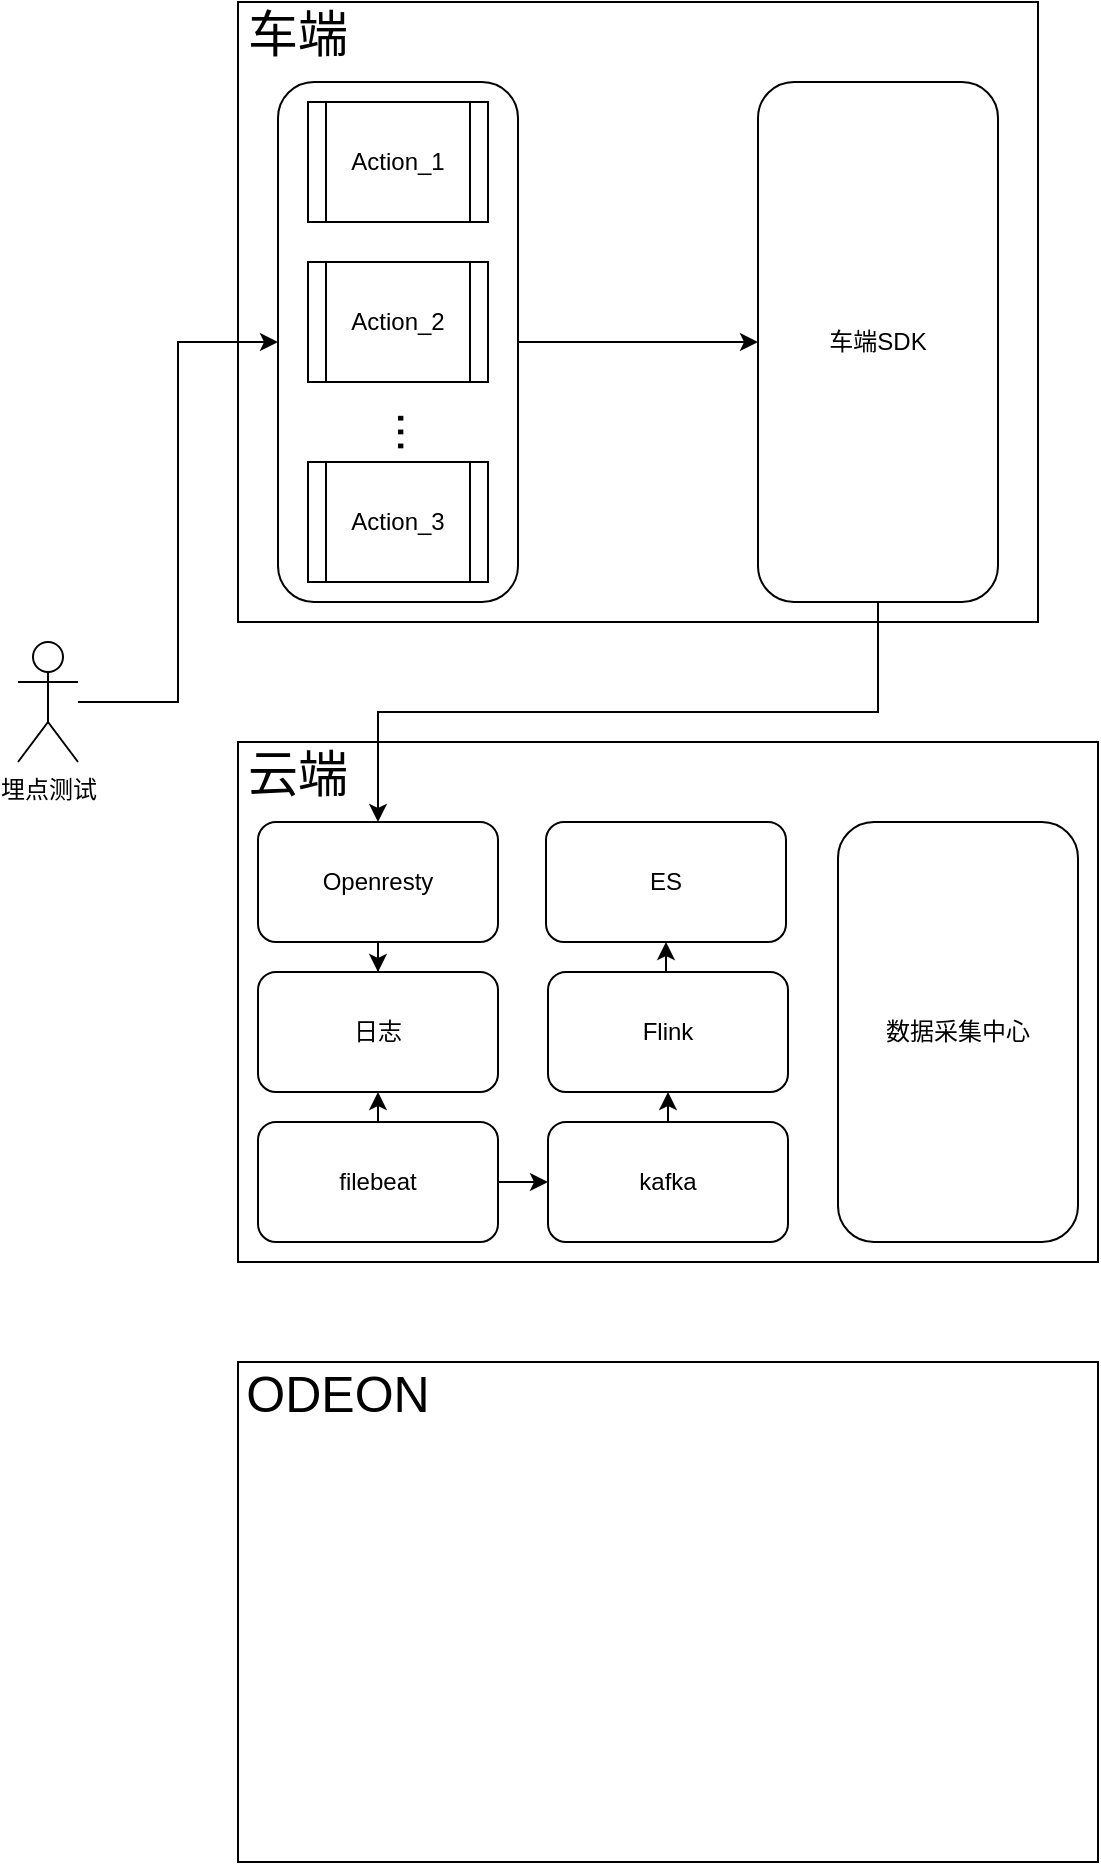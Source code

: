 <mxfile version="27.0.9">
  <diagram name="第 1 页" id="EqTl37dE7QtsOx3BvS3f">
    <mxGraphModel dx="993" dy="535" grid="1" gridSize="10" guides="1" tooltips="1" connect="1" arrows="1" fold="1" page="1" pageScale="1" pageWidth="827" pageHeight="1169" math="0" shadow="0">
      <root>
        <mxCell id="0" />
        <mxCell id="1" parent="0" />
        <mxCell id="xNIpCAJweIpBo5fTiovh-9" value="埋点测试" style="shape=umlActor;verticalLabelPosition=bottom;verticalAlign=top;html=1;outlineConnect=0;" vertex="1" parent="1">
          <mxGeometry x="90" y="420" width="30" height="60" as="geometry" />
        </mxCell>
        <mxCell id="xNIpCAJweIpBo5fTiovh-10" value="" style="rounded=0;whiteSpace=wrap;html=1;" vertex="1" parent="1">
          <mxGeometry x="200" y="100" width="400" height="310" as="geometry" />
        </mxCell>
        <mxCell id="xNIpCAJweIpBo5fTiovh-11" value="" style="rounded=0;whiteSpace=wrap;html=1;" vertex="1" parent="1">
          <mxGeometry x="200" y="470" width="430" height="260" as="geometry" />
        </mxCell>
        <mxCell id="xNIpCAJweIpBo5fTiovh-13" value="车端" style="text;html=1;align=center;verticalAlign=middle;whiteSpace=wrap;rounded=0;fontSize=25;fontStyle=0" vertex="1" parent="1">
          <mxGeometry x="200" y="100" width="60" height="30" as="geometry" />
        </mxCell>
        <mxCell id="xNIpCAJweIpBo5fTiovh-14" value="&lt;font style=&quot;font-size: 25px;&quot;&gt;云端&lt;/font&gt;" style="text;html=1;align=center;verticalAlign=middle;whiteSpace=wrap;rounded=0;" vertex="1" parent="1">
          <mxGeometry x="200" y="470" width="60" height="30" as="geometry" />
        </mxCell>
        <mxCell id="xNIpCAJweIpBo5fTiovh-22" style="edgeStyle=orthogonalEdgeStyle;rounded=0;orthogonalLoop=1;jettySize=auto;html=1;exitX=1;exitY=0.5;exitDx=0;exitDy=0;entryX=0;entryY=0.5;entryDx=0;entryDy=0;" edge="1" parent="1" source="xNIpCAJweIpBo5fTiovh-15" target="xNIpCAJweIpBo5fTiovh-21">
          <mxGeometry relative="1" as="geometry" />
        </mxCell>
        <mxCell id="xNIpCAJweIpBo5fTiovh-15" value="" style="rounded=1;whiteSpace=wrap;html=1;" vertex="1" parent="1">
          <mxGeometry x="220" y="140" width="120" height="260" as="geometry" />
        </mxCell>
        <mxCell id="xNIpCAJweIpBo5fTiovh-16" style="edgeStyle=orthogonalEdgeStyle;rounded=0;orthogonalLoop=1;jettySize=auto;html=1;entryX=0;entryY=0.5;entryDx=0;entryDy=0;" edge="1" parent="1" source="xNIpCAJweIpBo5fTiovh-9" target="xNIpCAJweIpBo5fTiovh-15">
          <mxGeometry relative="1" as="geometry" />
        </mxCell>
        <mxCell id="xNIpCAJweIpBo5fTiovh-17" value="Action_1" style="shape=process;whiteSpace=wrap;html=1;backgroundOutline=1;" vertex="1" parent="1">
          <mxGeometry x="235" y="150" width="90" height="60" as="geometry" />
        </mxCell>
        <mxCell id="xNIpCAJweIpBo5fTiovh-18" value="Action_2" style="shape=process;whiteSpace=wrap;html=1;backgroundOutline=1;" vertex="1" parent="1">
          <mxGeometry x="235" y="230" width="90" height="60" as="geometry" />
        </mxCell>
        <mxCell id="xNIpCAJweIpBo5fTiovh-19" value="Action_3" style="shape=process;whiteSpace=wrap;html=1;backgroundOutline=1;" vertex="1" parent="1">
          <mxGeometry x="235" y="330" width="90" height="60" as="geometry" />
        </mxCell>
        <mxCell id="xNIpCAJweIpBo5fTiovh-20" value="..." style="text;html=1;align=center;verticalAlign=middle;whiteSpace=wrap;rounded=0;rotation=90;fontSize=25;" vertex="1" parent="1">
          <mxGeometry x="260" y="300" width="60" height="30" as="geometry" />
        </mxCell>
        <mxCell id="xNIpCAJweIpBo5fTiovh-25" style="edgeStyle=orthogonalEdgeStyle;rounded=0;orthogonalLoop=1;jettySize=auto;html=1;exitX=0.5;exitY=1;exitDx=0;exitDy=0;entryX=0.5;entryY=0;entryDx=0;entryDy=0;" edge="1" parent="1" source="xNIpCAJweIpBo5fTiovh-21" target="xNIpCAJweIpBo5fTiovh-24">
          <mxGeometry relative="1" as="geometry" />
        </mxCell>
        <mxCell id="xNIpCAJweIpBo5fTiovh-21" value="车端SDK" style="rounded=1;whiteSpace=wrap;html=1;" vertex="1" parent="1">
          <mxGeometry x="460" y="140" width="120" height="260" as="geometry" />
        </mxCell>
        <mxCell id="xNIpCAJweIpBo5fTiovh-27" style="edgeStyle=orthogonalEdgeStyle;rounded=0;orthogonalLoop=1;jettySize=auto;html=1;exitX=0.5;exitY=1;exitDx=0;exitDy=0;" edge="1" parent="1" source="xNIpCAJweIpBo5fTiovh-24" target="xNIpCAJweIpBo5fTiovh-26">
          <mxGeometry relative="1" as="geometry" />
        </mxCell>
        <mxCell id="xNIpCAJweIpBo5fTiovh-24" value="Openresty" style="rounded=1;whiteSpace=wrap;html=1;" vertex="1" parent="1">
          <mxGeometry x="210" y="510" width="120" height="60" as="geometry" />
        </mxCell>
        <mxCell id="xNIpCAJweIpBo5fTiovh-26" value="日志" style="rounded=1;whiteSpace=wrap;html=1;" vertex="1" parent="1">
          <mxGeometry x="210" y="585" width="120" height="60" as="geometry" />
        </mxCell>
        <mxCell id="xNIpCAJweIpBo5fTiovh-29" style="edgeStyle=orthogonalEdgeStyle;rounded=0;orthogonalLoop=1;jettySize=auto;html=1;exitX=0.5;exitY=0;exitDx=0;exitDy=0;entryX=0.5;entryY=1;entryDx=0;entryDy=0;" edge="1" parent="1" source="xNIpCAJweIpBo5fTiovh-28" target="xNIpCAJweIpBo5fTiovh-26">
          <mxGeometry relative="1" as="geometry" />
        </mxCell>
        <mxCell id="xNIpCAJweIpBo5fTiovh-31" style="edgeStyle=orthogonalEdgeStyle;rounded=0;orthogonalLoop=1;jettySize=auto;html=1;exitX=1;exitY=0.5;exitDx=0;exitDy=0;entryX=0;entryY=0.5;entryDx=0;entryDy=0;" edge="1" parent="1" source="xNIpCAJweIpBo5fTiovh-28" target="xNIpCAJweIpBo5fTiovh-30">
          <mxGeometry relative="1" as="geometry" />
        </mxCell>
        <mxCell id="xNIpCAJweIpBo5fTiovh-28" value="filebeat" style="rounded=1;whiteSpace=wrap;html=1;" vertex="1" parent="1">
          <mxGeometry x="210" y="660" width="120" height="60" as="geometry" />
        </mxCell>
        <mxCell id="xNIpCAJweIpBo5fTiovh-33" style="edgeStyle=orthogonalEdgeStyle;rounded=0;orthogonalLoop=1;jettySize=auto;html=1;exitX=0.5;exitY=0;exitDx=0;exitDy=0;entryX=0.5;entryY=1;entryDx=0;entryDy=0;" edge="1" parent="1" source="xNIpCAJweIpBo5fTiovh-30" target="xNIpCAJweIpBo5fTiovh-32">
          <mxGeometry relative="1" as="geometry" />
        </mxCell>
        <mxCell id="xNIpCAJweIpBo5fTiovh-30" value="kafka" style="rounded=1;whiteSpace=wrap;html=1;" vertex="1" parent="1">
          <mxGeometry x="355" y="660" width="120" height="60" as="geometry" />
        </mxCell>
        <mxCell id="xNIpCAJweIpBo5fTiovh-35" style="edgeStyle=orthogonalEdgeStyle;rounded=0;orthogonalLoop=1;jettySize=auto;html=1;exitX=0.5;exitY=0;exitDx=0;exitDy=0;entryX=0.5;entryY=1;entryDx=0;entryDy=0;" edge="1" parent="1" source="xNIpCAJweIpBo5fTiovh-32" target="xNIpCAJweIpBo5fTiovh-34">
          <mxGeometry relative="1" as="geometry" />
        </mxCell>
        <mxCell id="xNIpCAJweIpBo5fTiovh-32" value="Flink" style="rounded=1;whiteSpace=wrap;html=1;" vertex="1" parent="1">
          <mxGeometry x="355" y="585" width="120" height="60" as="geometry" />
        </mxCell>
        <mxCell id="xNIpCAJweIpBo5fTiovh-34" value="ES" style="rounded=1;whiteSpace=wrap;html=1;" vertex="1" parent="1">
          <mxGeometry x="354" y="510" width="120" height="60" as="geometry" />
        </mxCell>
        <mxCell id="xNIpCAJweIpBo5fTiovh-36" value="数据采集中心" style="rounded=1;whiteSpace=wrap;html=1;" vertex="1" parent="1">
          <mxGeometry x="500" y="510" width="120" height="210" as="geometry" />
        </mxCell>
        <mxCell id="xNIpCAJweIpBo5fTiovh-37" value="" style="rounded=0;whiteSpace=wrap;html=1;" vertex="1" parent="1">
          <mxGeometry x="200" y="780" width="430" height="250" as="geometry" />
        </mxCell>
        <mxCell id="xNIpCAJweIpBo5fTiovh-38" value="ODEON" style="text;html=1;align=center;verticalAlign=middle;whiteSpace=wrap;rounded=0;fontSize=25;" vertex="1" parent="1">
          <mxGeometry x="220" y="780" width="60" height="30" as="geometry" />
        </mxCell>
      </root>
    </mxGraphModel>
  </diagram>
</mxfile>
